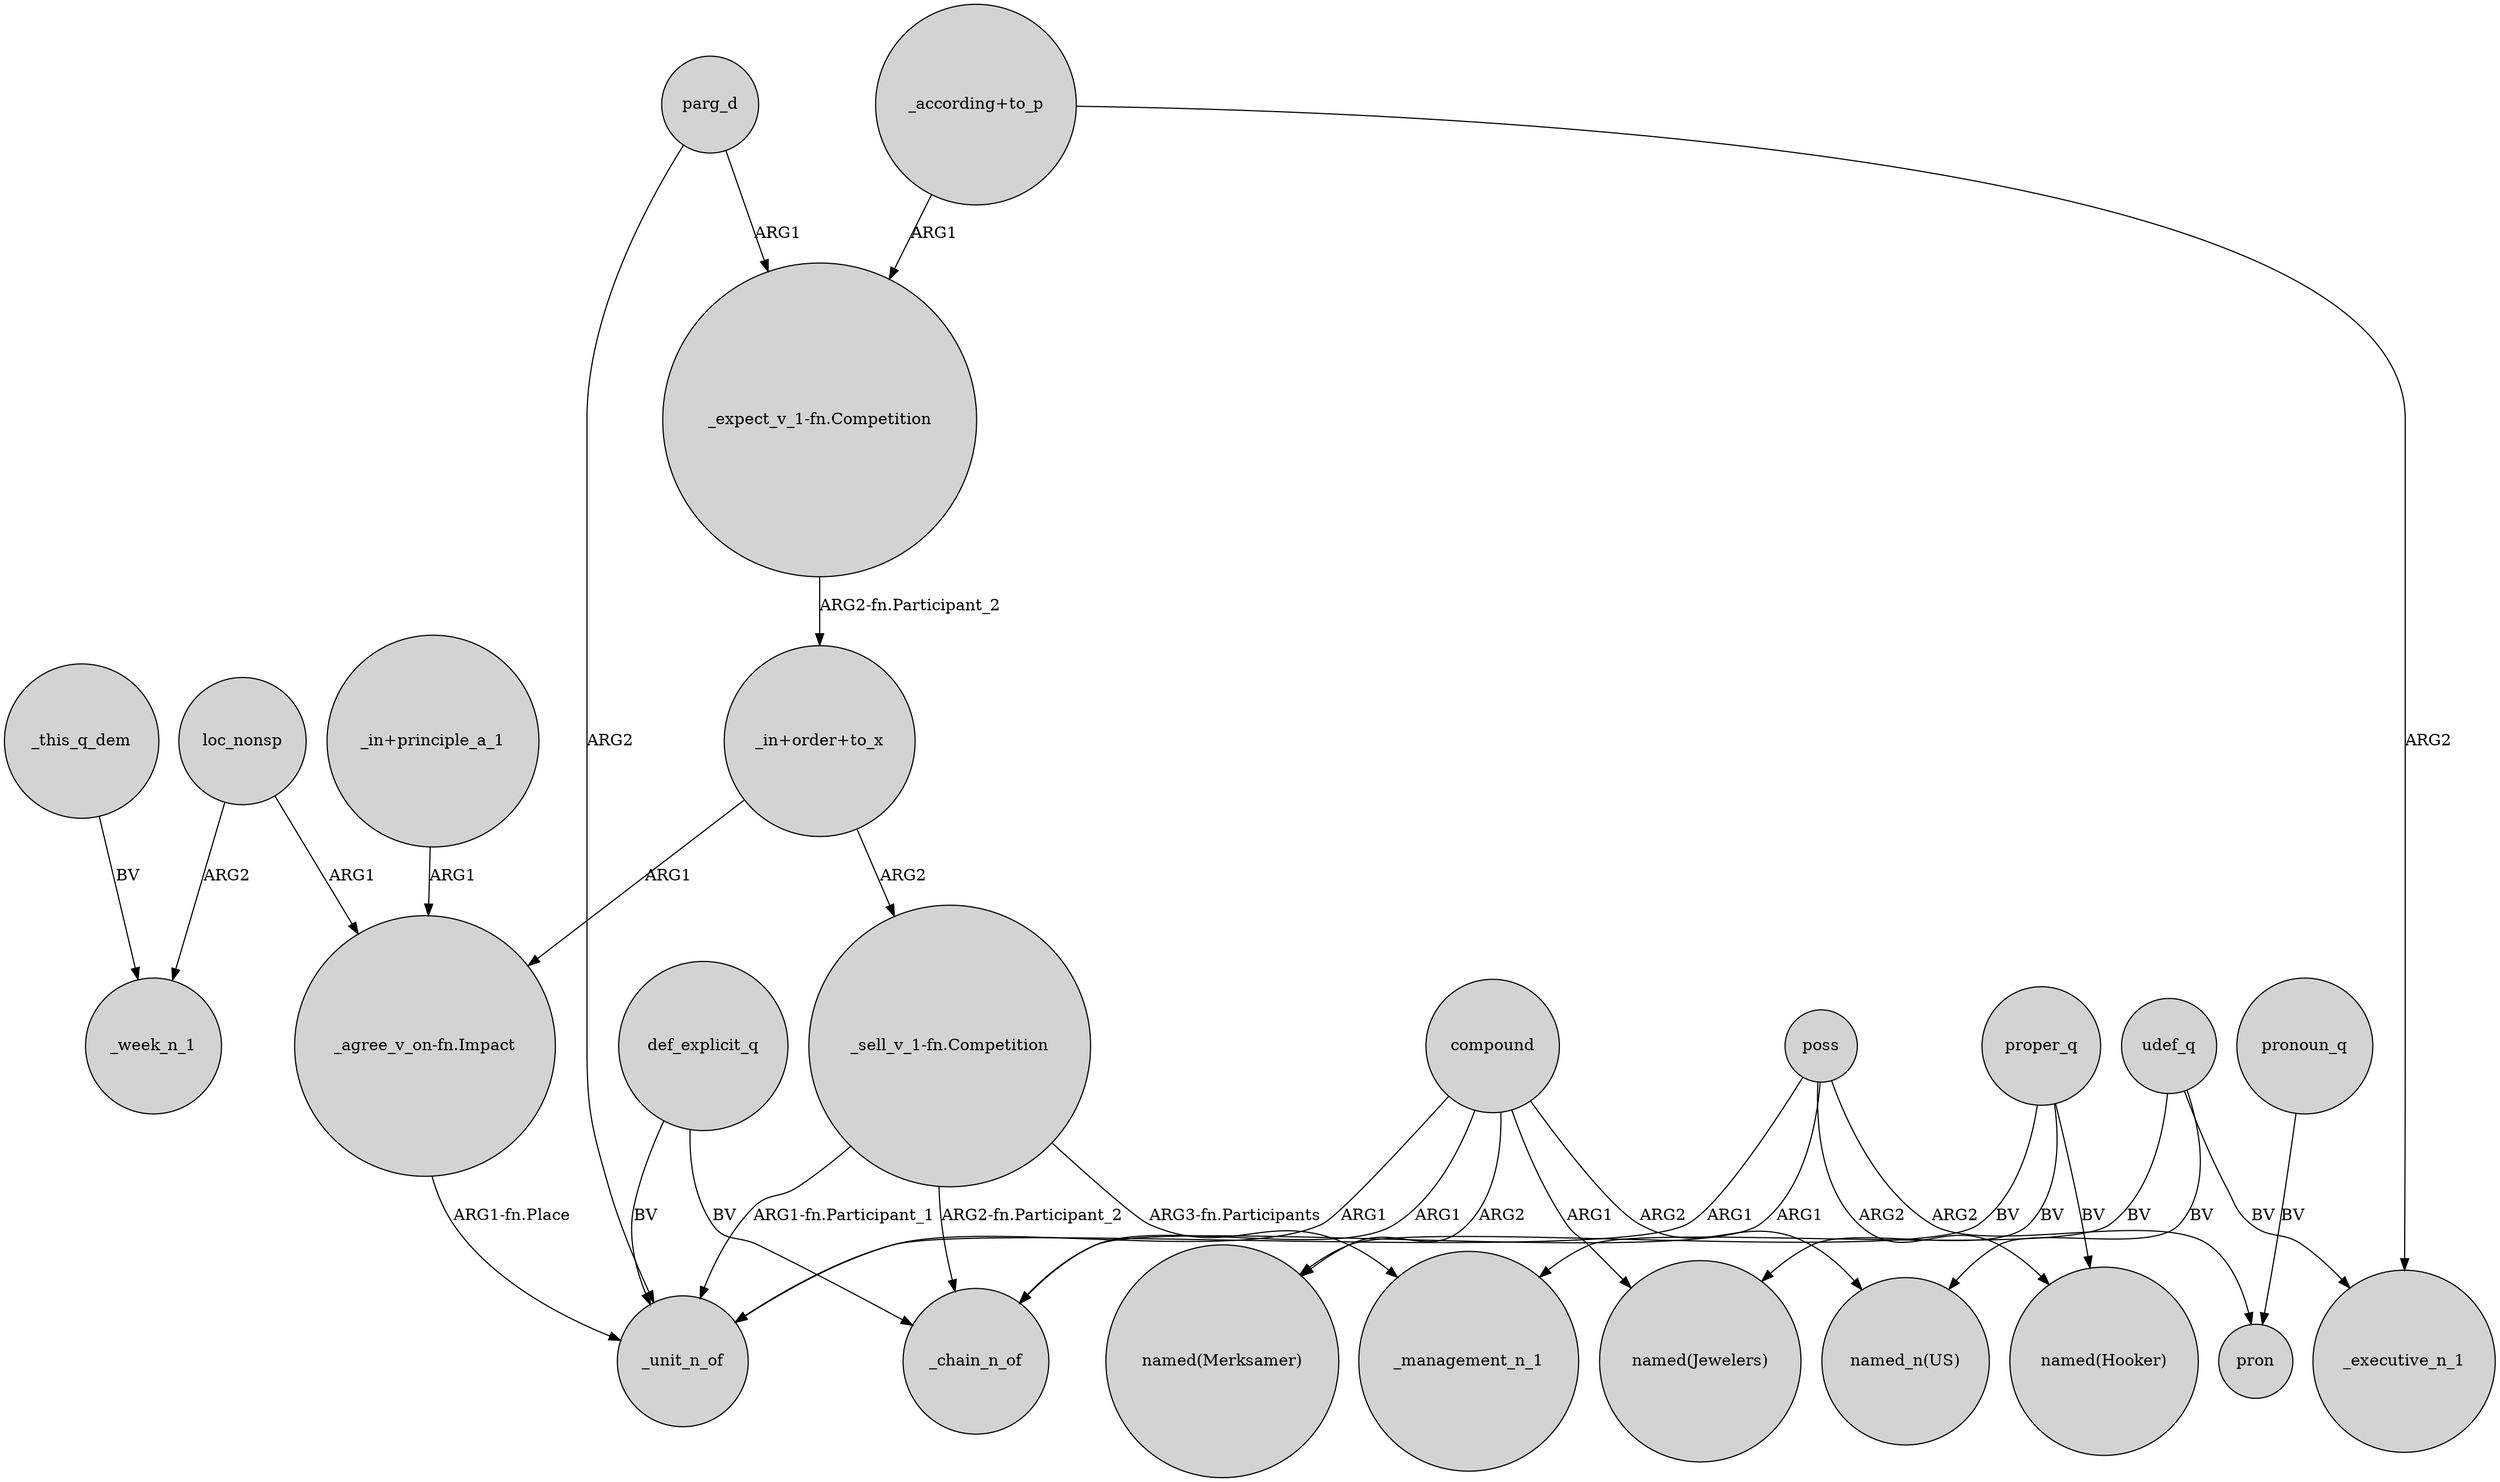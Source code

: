 digraph {
	node [shape=circle style=filled]
	_this_q_dem -> _week_n_1 [label=BV]
	proper_q -> "named(Jewelers)" [label=BV]
	compound -> _chain_n_of [label=ARG1]
	def_explicit_q -> _chain_n_of [label=BV]
	"_according+to_p" -> "_expect_v_1-fn.Competition" [label=ARG1]
	parg_d -> _unit_n_of [label=ARG2]
	proper_q -> "named(Hooker)" [label=BV]
	"_agree_v_on-fn.Impact" -> _unit_n_of [label="ARG1-fn.Place"]
	proper_q -> "named(Merksamer)" [label=BV]
	"_expect_v_1-fn.Competition" -> "_in+order+to_x" [label="ARG2-fn.Participant_2"]
	loc_nonsp -> "_agree_v_on-fn.Impact" [label=ARG1]
	loc_nonsp -> _week_n_1 [label=ARG2]
	"_sell_v_1-fn.Competition" -> _chain_n_of [label="ARG2-fn.Participant_2"]
	udef_q -> _management_n_1 [label=BV]
	pronoun_q -> pron [label=BV]
	poss -> pron [label=ARG2]
	udef_q -> _executive_n_1 [label=BV]
	def_explicit_q -> _unit_n_of [label=BV]
	"_in+order+to_x" -> "_agree_v_on-fn.Impact" [label=ARG1]
	poss -> "named(Hooker)" [label=ARG2]
	"_in+principle_a_1" -> "_agree_v_on-fn.Impact" [label=ARG1]
	compound -> "named(Merksamer)" [label=ARG2]
	parg_d -> "_expect_v_1-fn.Competition" [label=ARG1]
	"_in+order+to_x" -> "_sell_v_1-fn.Competition" [label=ARG2]
	"_sell_v_1-fn.Competition" -> _unit_n_of [label="ARG1-fn.Participant_1"]
	poss -> _unit_n_of [label=ARG1]
	compound -> _unit_n_of [label=ARG1]
	"_according+to_p" -> _executive_n_1 [label=ARG2]
	compound -> "named(Jewelers)" [label=ARG1]
	poss -> _chain_n_of [label=ARG1]
	compound -> "named_n(US)" [label=ARG2]
	udef_q -> "named_n(US)" [label=BV]
	"_sell_v_1-fn.Competition" -> _management_n_1 [label="ARG3-fn.Participants"]
}
